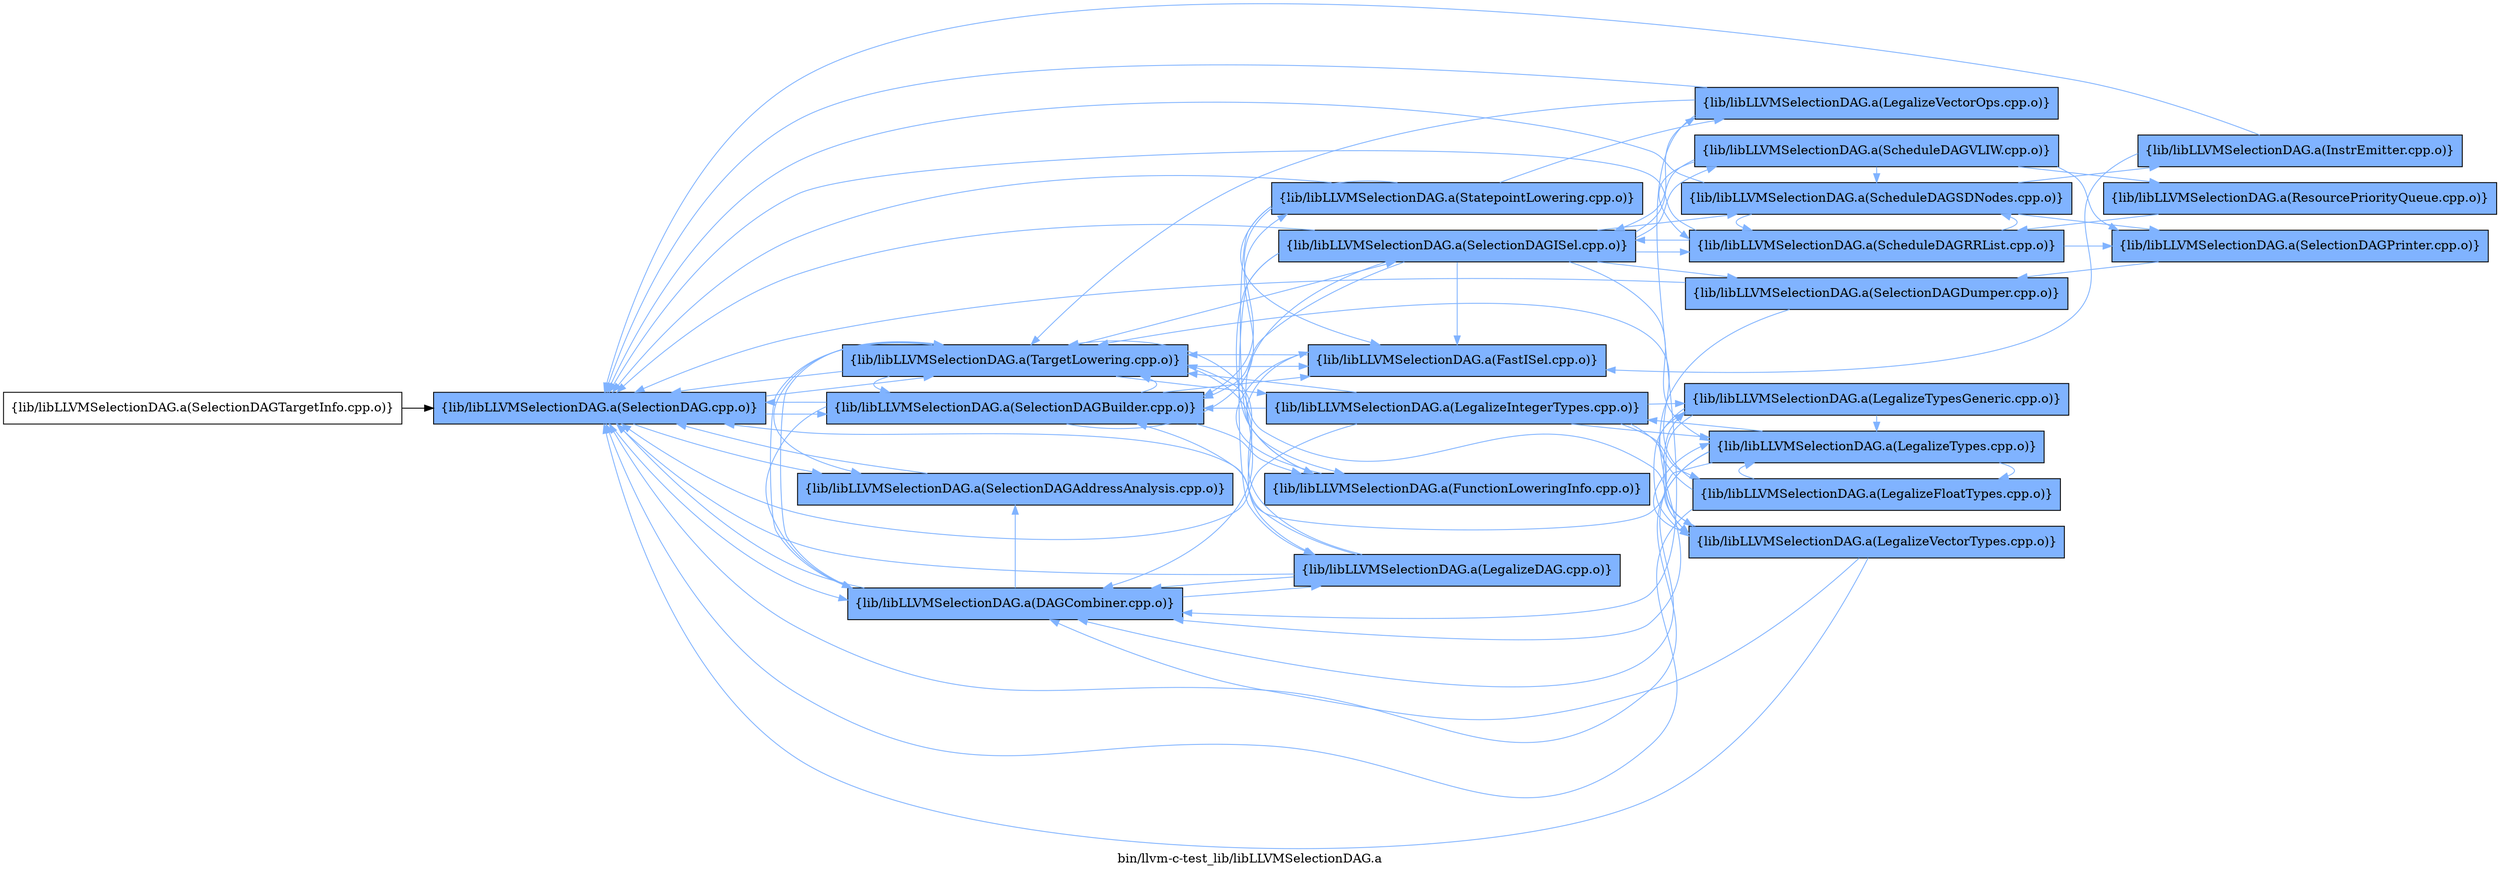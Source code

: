 digraph "bin/llvm-c-test_lib/libLLVMSelectionDAG.a" {
	label="bin/llvm-c-test_lib/libLLVMSelectionDAG.a";
	rankdir=LR;
	{ rank=same; Node0x56426119f1c8;  }
	{ rank=same; Node0x5642611a0118;  }
	{ rank=same; Node0x56426119ac68; Node0x5642611a0898; Node0x56426119f998; Node0x56426119d698;  }
	{ rank=same; Node0x56426119b898; Node0x56426119b398; Node0x56426119c018; Node0x56426119d0a8; Node0x56426119f4e8; Node0x5642611a0578;  }
	{ rank=same; Node0x56426119e688; Node0x56426119edb8; Node0x56426119e4a8; Node0x56426119d738; Node0x564261192ec8; Node0x564261193648; Node0x5642611a1838; Node0x5642611a15b8; Node0x56426119f3f8;  }

	Node0x56426119f1c8 [shape=record,shape=box,group=0,label="{lib/libLLVMSelectionDAG.a(SelectionDAGTargetInfo.cpp.o)}"];
	Node0x56426119f1c8 -> Node0x5642611a0118;
	Node0x56426119ac68 [shape=record,shape=box,group=1,style=filled,fillcolor="0.600000 0.5 1",label="{lib/libLLVMSelectionDAG.a(DAGCombiner.cpp.o)}"];
	Node0x56426119ac68 -> Node0x56426119b898[color="0.600000 0.5 1"];
	Node0x56426119ac68 -> Node0x5642611a0118[color="0.600000 0.5 1"];
	Node0x56426119ac68 -> Node0x56426119f998[color="0.600000 0.5 1"];
	Node0x56426119ac68 -> Node0x56426119d698[color="0.600000 0.5 1"];
	Node0x5642611a0898 [shape=record,shape=box,group=1,style=filled,fillcolor="0.600000 0.5 1",label="{lib/libLLVMSelectionDAG.a(SelectionDAGBuilder.cpp.o)}"];
	Node0x5642611a0898 -> Node0x56426119ac68[color="0.600000 0.5 1"];
	Node0x5642611a0898 -> Node0x56426119b398[color="0.600000 0.5 1"];
	Node0x5642611a0898 -> Node0x56426119c018[color="0.600000 0.5 1"];
	Node0x5642611a0898 -> Node0x5642611a0118[color="0.600000 0.5 1"];
	Node0x5642611a0898 -> Node0x56426119d0a8[color="0.600000 0.5 1"];
	Node0x5642611a0898 -> Node0x56426119d698[color="0.600000 0.5 1"];
	Node0x5642611a0118 [shape=record,shape=box,group=1,style=filled,fillcolor="0.600000 0.5 1",label="{lib/libLLVMSelectionDAG.a(SelectionDAG.cpp.o)}"];
	Node0x5642611a0118 -> Node0x56426119ac68[color="0.600000 0.5 1"];
	Node0x5642611a0118 -> Node0x5642611a0898[color="0.600000 0.5 1"];
	Node0x5642611a0118 -> Node0x56426119f998[color="0.600000 0.5 1"];
	Node0x5642611a0118 -> Node0x56426119d698[color="0.600000 0.5 1"];
	Node0x56426119f4e8 [shape=record,shape=box,group=1,style=filled,fillcolor="0.600000 0.5 1",label="{lib/libLLVMSelectionDAG.a(SelectionDAGISel.cpp.o)}"];
	Node0x56426119f4e8 -> Node0x56426119ac68[color="0.600000 0.5 1"];
	Node0x56426119f4e8 -> Node0x56426119b398[color="0.600000 0.5 1"];
	Node0x56426119f4e8 -> Node0x56426119c018[color="0.600000 0.5 1"];
	Node0x56426119f4e8 -> Node0x56426119b898[color="0.600000 0.5 1"];
	Node0x56426119f4e8 -> Node0x5642611a0898[color="0.600000 0.5 1"];
	Node0x56426119f4e8 -> Node0x5642611a0118[color="0.600000 0.5 1"];
	Node0x56426119f4e8 -> Node0x56426119edb8[color="0.600000 0.5 1"];
	Node0x56426119f4e8 -> Node0x56426119e4a8[color="0.600000 0.5 1"];
	Node0x56426119f4e8 -> Node0x56426119d738[color="0.600000 0.5 1"];
	Node0x56426119f4e8 -> Node0x564261192ec8[color="0.600000 0.5 1"];
	Node0x56426119f4e8 -> Node0x564261193648[color="0.600000 0.5 1"];
	Node0x56426119f4e8 -> Node0x56426119e688[color="0.600000 0.5 1"];
	Node0x56426119d698 [shape=record,shape=box,group=1,style=filled,fillcolor="0.600000 0.5 1",label="{lib/libLLVMSelectionDAG.a(TargetLowering.cpp.o)}"];
	Node0x56426119d698 -> Node0x56426119ac68[color="0.600000 0.5 1"];
	Node0x56426119d698 -> Node0x56426119b398[color="0.600000 0.5 1"];
	Node0x56426119d698 -> Node0x56426119b898[color="0.600000 0.5 1"];
	Node0x56426119d698 -> Node0x5642611a0898[color="0.600000 0.5 1"];
	Node0x56426119d698 -> Node0x5642611a0118[color="0.600000 0.5 1"];
	Node0x56426119d698 -> Node0x56426119f998[color="0.600000 0.5 1"];
	Node0x56426119d698 -> Node0x56426119f4e8[color="0.600000 0.5 1"];
	Node0x56426119d698 -> Node0x5642611a0578[color="0.600000 0.5 1"];
	Node0x56426119b398 [shape=record,shape=box,group=1,style=filled,fillcolor="0.600000 0.5 1",label="{lib/libLLVMSelectionDAG.a(FastISel.cpp.o)}"];
	Node0x56426119b398 -> Node0x56426119c018[color="0.600000 0.5 1"];
	Node0x56426119b398 -> Node0x56426119d698[color="0.600000 0.5 1"];
	Node0x56426119c018 [shape=record,shape=box,group=1,style=filled,fillcolor="0.600000 0.5 1",label="{lib/libLLVMSelectionDAG.a(FunctionLoweringInfo.cpp.o)}"];
	Node0x56426119c018 -> Node0x56426119b398[color="0.600000 0.5 1"];
	Node0x56426119b898 [shape=record,shape=box,group=1,style=filled,fillcolor="0.600000 0.5 1",label="{lib/libLLVMSelectionDAG.a(LegalizeDAG.cpp.o)}"];
	Node0x56426119b898 -> Node0x56426119ac68[color="0.600000 0.5 1"];
	Node0x56426119b898 -> Node0x5642611a0898[color="0.600000 0.5 1"];
	Node0x56426119b898 -> Node0x5642611a0118[color="0.600000 0.5 1"];
	Node0x56426119b898 -> Node0x56426119d698[color="0.600000 0.5 1"];
	Node0x56426119f998 [shape=record,shape=box,group=1,style=filled,fillcolor="0.600000 0.5 1",label="{lib/libLLVMSelectionDAG.a(SelectionDAGAddressAnalysis.cpp.o)}"];
	Node0x56426119f998 -> Node0x5642611a0118[color="0.600000 0.5 1"];
	Node0x56426119d0a8 [shape=record,shape=box,group=1,style=filled,fillcolor="0.600000 0.5 1",label="{lib/libLLVMSelectionDAG.a(StatepointLowering.cpp.o)}"];
	Node0x56426119d0a8 -> Node0x56426119b398[color="0.600000 0.5 1"];
	Node0x56426119d0a8 -> Node0x56426119c018[color="0.600000 0.5 1"];
	Node0x56426119d0a8 -> Node0x5642611a0898[color="0.600000 0.5 1"];
	Node0x56426119d0a8 -> Node0x5642611a0118[color="0.600000 0.5 1"];
	Node0x56426119d0a8 -> Node0x56426119e688[color="0.600000 0.5 1"];
	Node0x56426119edb8 [shape=record,shape=box,group=1,style=filled,fillcolor="0.600000 0.5 1",label="{lib/libLLVMSelectionDAG.a(ScheduleDAGRRList.cpp.o)}"];
	Node0x56426119edb8 -> Node0x5642611a0118[color="0.600000 0.5 1"];
	Node0x56426119edb8 -> Node0x56426119f4e8[color="0.600000 0.5 1"];
	Node0x56426119edb8 -> Node0x56426119e4a8[color="0.600000 0.5 1"];
	Node0x56426119edb8 -> Node0x56426119e368[color="0.600000 0.5 1"];
	Node0x56426119e4a8 [shape=record,shape=box,group=1,style=filled,fillcolor="0.600000 0.5 1",label="{lib/libLLVMSelectionDAG.a(ScheduleDAGSDNodes.cpp.o)}"];
	Node0x56426119e4a8 -> Node0x5642611a0118[color="0.600000 0.5 1"];
	Node0x56426119e4a8 -> Node0x56426119edb8[color="0.600000 0.5 1"];
	Node0x56426119e4a8 -> Node0x56426119de18[color="0.600000 0.5 1"];
	Node0x56426119e4a8 -> Node0x56426119e368[color="0.600000 0.5 1"];
	Node0x56426119d738 [shape=record,shape=box,group=1,style=filled,fillcolor="0.600000 0.5 1",label="{lib/libLLVMSelectionDAG.a(ScheduleDAGVLIW.cpp.o)}"];
	Node0x56426119d738 -> Node0x56426119f4e8[color="0.600000 0.5 1"];
	Node0x56426119d738 -> Node0x56426119edb8[color="0.600000 0.5 1"];
	Node0x56426119d738 -> Node0x56426119e4a8[color="0.600000 0.5 1"];
	Node0x56426119d738 -> Node0x56426119cfb8[color="0.600000 0.5 1"];
	Node0x56426119d738 -> Node0x56426119e368[color="0.600000 0.5 1"];
	Node0x564261192ec8 [shape=record,shape=box,group=1,style=filled,fillcolor="0.600000 0.5 1",label="{lib/libLLVMSelectionDAG.a(SelectionDAGDumper.cpp.o)}"];
	Node0x564261192ec8 -> Node0x56426119ac68[color="0.600000 0.5 1"];
	Node0x564261192ec8 -> Node0x5642611a0118[color="0.600000 0.5 1"];
	Node0x564261193648 [shape=record,shape=box,group=1,style=filled,fillcolor="0.600000 0.5 1",label="{lib/libLLVMSelectionDAG.a(LegalizeTypes.cpp.o)}"];
	Node0x564261193648 -> Node0x56426119ac68[color="0.600000 0.5 1"];
	Node0x564261193648 -> Node0x5642611a0118[color="0.600000 0.5 1"];
	Node0x564261193648 -> Node0x5642611a1838[color="0.600000 0.5 1"];
	Node0x564261193648 -> Node0x56426119f3f8[color="0.600000 0.5 1"];
	Node0x564261193648 -> Node0x5642611a0578[color="0.600000 0.5 1"];
	Node0x56426119e688 [shape=record,shape=box,group=1,style=filled,fillcolor="0.600000 0.5 1",label="{lib/libLLVMSelectionDAG.a(LegalizeVectorOps.cpp.o)}"];
	Node0x56426119e688 -> Node0x56426119ac68[color="0.600000 0.5 1"];
	Node0x56426119e688 -> Node0x5642611a0118[color="0.600000 0.5 1"];
	Node0x56426119e688 -> Node0x56426119d698[color="0.600000 0.5 1"];
	Node0x56426119e368 [shape=record,shape=box,group=1,style=filled,fillcolor="0.600000 0.5 1",label="{lib/libLLVMSelectionDAG.a(SelectionDAGPrinter.cpp.o)}"];
	Node0x56426119e368 -> Node0x564261192ec8[color="0.600000 0.5 1"];
	Node0x56426119de18 [shape=record,shape=box,group=1,style=filled,fillcolor="0.600000 0.5 1",label="{lib/libLLVMSelectionDAG.a(InstrEmitter.cpp.o)}"];
	Node0x56426119de18 -> Node0x56426119b398[color="0.600000 0.5 1"];
	Node0x56426119de18 -> Node0x5642611a0118[color="0.600000 0.5 1"];
	Node0x56426119cfb8 [shape=record,shape=box,group=1,style=filled,fillcolor="0.600000 0.5 1",label="{lib/libLLVMSelectionDAG.a(ResourcePriorityQueue.cpp.o)}"];
	Node0x56426119cfb8 -> Node0x56426119edb8[color="0.600000 0.5 1"];
	Node0x5642611a1838 [shape=record,shape=box,group=1,style=filled,fillcolor="0.600000 0.5 1",label="{lib/libLLVMSelectionDAG.a(LegalizeFloatTypes.cpp.o)}"];
	Node0x5642611a1838 -> Node0x5642611a0118[color="0.600000 0.5 1"];
	Node0x5642611a1838 -> Node0x564261193648[color="0.600000 0.5 1"];
	Node0x5642611a1838 -> Node0x5642611a15b8[color="0.600000 0.5 1"];
	Node0x5642611a1838 -> Node0x56426119d698[color="0.600000 0.5 1"];
	Node0x56426119f3f8 [shape=record,shape=box,group=1,style=filled,fillcolor="0.600000 0.5 1",label="{lib/libLLVMSelectionDAG.a(LegalizeVectorTypes.cpp.o)}"];
	Node0x56426119f3f8 -> Node0x56426119ac68[color="0.600000 0.5 1"];
	Node0x56426119f3f8 -> Node0x5642611a0118[color="0.600000 0.5 1"];
	Node0x56426119f3f8 -> Node0x564261193648[color="0.600000 0.5 1"];
	Node0x56426119f3f8 -> Node0x5642611a15b8[color="0.600000 0.5 1"];
	Node0x56426119f3f8 -> Node0x56426119d698[color="0.600000 0.5 1"];
	Node0x5642611a0578 [shape=record,shape=box,group=1,style=filled,fillcolor="0.600000 0.5 1",label="{lib/libLLVMSelectionDAG.a(LegalizeIntegerTypes.cpp.o)}"];
	Node0x5642611a0578 -> Node0x5642611a0898[color="0.600000 0.5 1"];
	Node0x5642611a0578 -> Node0x5642611a0118[color="0.600000 0.5 1"];
	Node0x5642611a0578 -> Node0x564261193648[color="0.600000 0.5 1"];
	Node0x5642611a0578 -> Node0x5642611a1838[color="0.600000 0.5 1"];
	Node0x5642611a0578 -> Node0x5642611a15b8[color="0.600000 0.5 1"];
	Node0x5642611a0578 -> Node0x56426119f3f8[color="0.600000 0.5 1"];
	Node0x5642611a0578 -> Node0x56426119d698[color="0.600000 0.5 1"];
	Node0x5642611a15b8 [shape=record,shape=box,group=1,style=filled,fillcolor="0.600000 0.5 1",label="{lib/libLLVMSelectionDAG.a(LegalizeTypesGeneric.cpp.o)}"];
	Node0x5642611a15b8 -> Node0x5642611a0118[color="0.600000 0.5 1"];
	Node0x5642611a15b8 -> Node0x564261193648[color="0.600000 0.5 1"];
	Node0x5642611a15b8 -> Node0x56426119f3f8[color="0.600000 0.5 1"];
}
